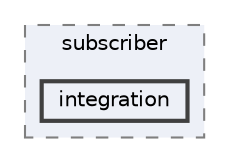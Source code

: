 digraph "repository/brm-subscriber/src/test/java/com/sterlite/cal/brm/subscriber/integration"
{
 // LATEX_PDF_SIZE
  bgcolor="transparent";
  edge [fontname=Helvetica,fontsize=10,labelfontname=Helvetica,labelfontsize=10];
  node [fontname=Helvetica,fontsize=10,shape=box,height=0.2,width=0.4];
  compound=true
  subgraph clusterdir_7680b01d5046f063cb246767b4a78bcd {
    graph [ bgcolor="#edf0f7", pencolor="grey50", label="subscriber", fontname=Helvetica,fontsize=10 style="filled,dashed", URL="dir_7680b01d5046f063cb246767b4a78bcd.html",tooltip=""]
  dir_f8b5beec71b53cea220a2af602bb25cf [label="integration", fillcolor="#edf0f7", color="grey25", style="filled,bold", URL="dir_f8b5beec71b53cea220a2af602bb25cf.html",tooltip=""];
  }
}
